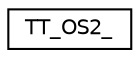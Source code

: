 digraph "Graphical Class Hierarchy"
{
 // LATEX_PDF_SIZE
  edge [fontname="Helvetica",fontsize="10",labelfontname="Helvetica",labelfontsize="10"];
  node [fontname="Helvetica",fontsize="10",shape=record];
  rankdir="LR";
  Node0 [label="TT_OS2_",height=0.2,width=0.4,color="black", fillcolor="white", style="filled",URL="$da/d2c/structTT__OS2__.html",tooltip=" "];
}
